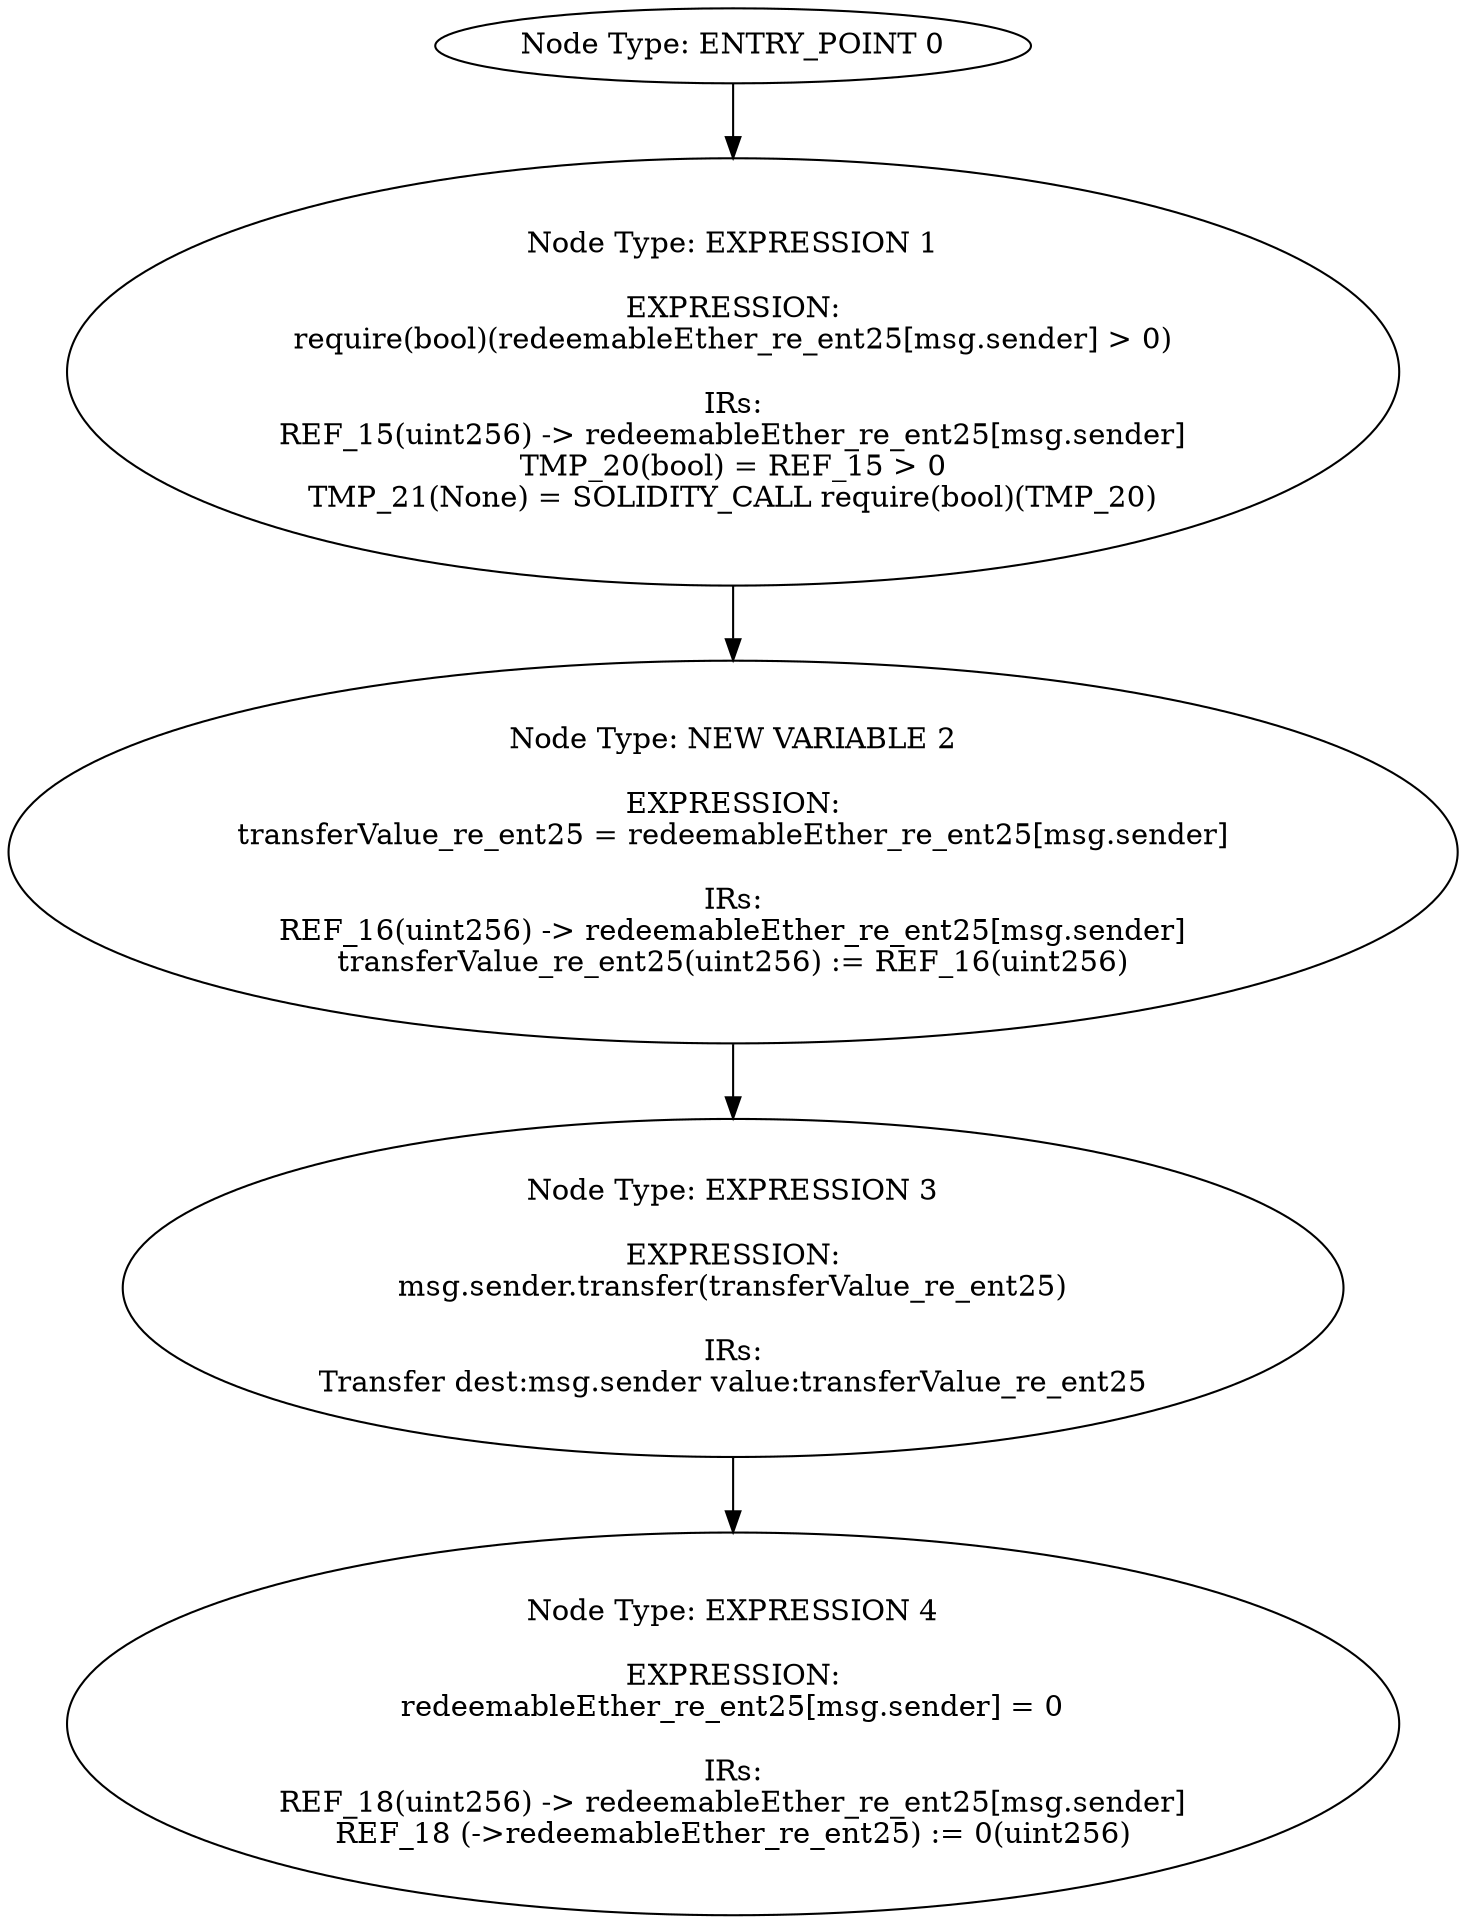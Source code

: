 digraph{
0[label="Node Type: ENTRY_POINT 0
"];
0->1;
1[label="Node Type: EXPRESSION 1

EXPRESSION:
require(bool)(redeemableEther_re_ent25[msg.sender] > 0)

IRs:
REF_15(uint256) -> redeemableEther_re_ent25[msg.sender]
TMP_20(bool) = REF_15 > 0
TMP_21(None) = SOLIDITY_CALL require(bool)(TMP_20)"];
1->2;
2[label="Node Type: NEW VARIABLE 2

EXPRESSION:
transferValue_re_ent25 = redeemableEther_re_ent25[msg.sender]

IRs:
REF_16(uint256) -> redeemableEther_re_ent25[msg.sender]
transferValue_re_ent25(uint256) := REF_16(uint256)"];
2->3;
3[label="Node Type: EXPRESSION 3

EXPRESSION:
msg.sender.transfer(transferValue_re_ent25)

IRs:
Transfer dest:msg.sender value:transferValue_re_ent25"];
3->4;
4[label="Node Type: EXPRESSION 4

EXPRESSION:
redeemableEther_re_ent25[msg.sender] = 0

IRs:
REF_18(uint256) -> redeemableEther_re_ent25[msg.sender]
REF_18 (->redeemableEther_re_ent25) := 0(uint256)"];
}
